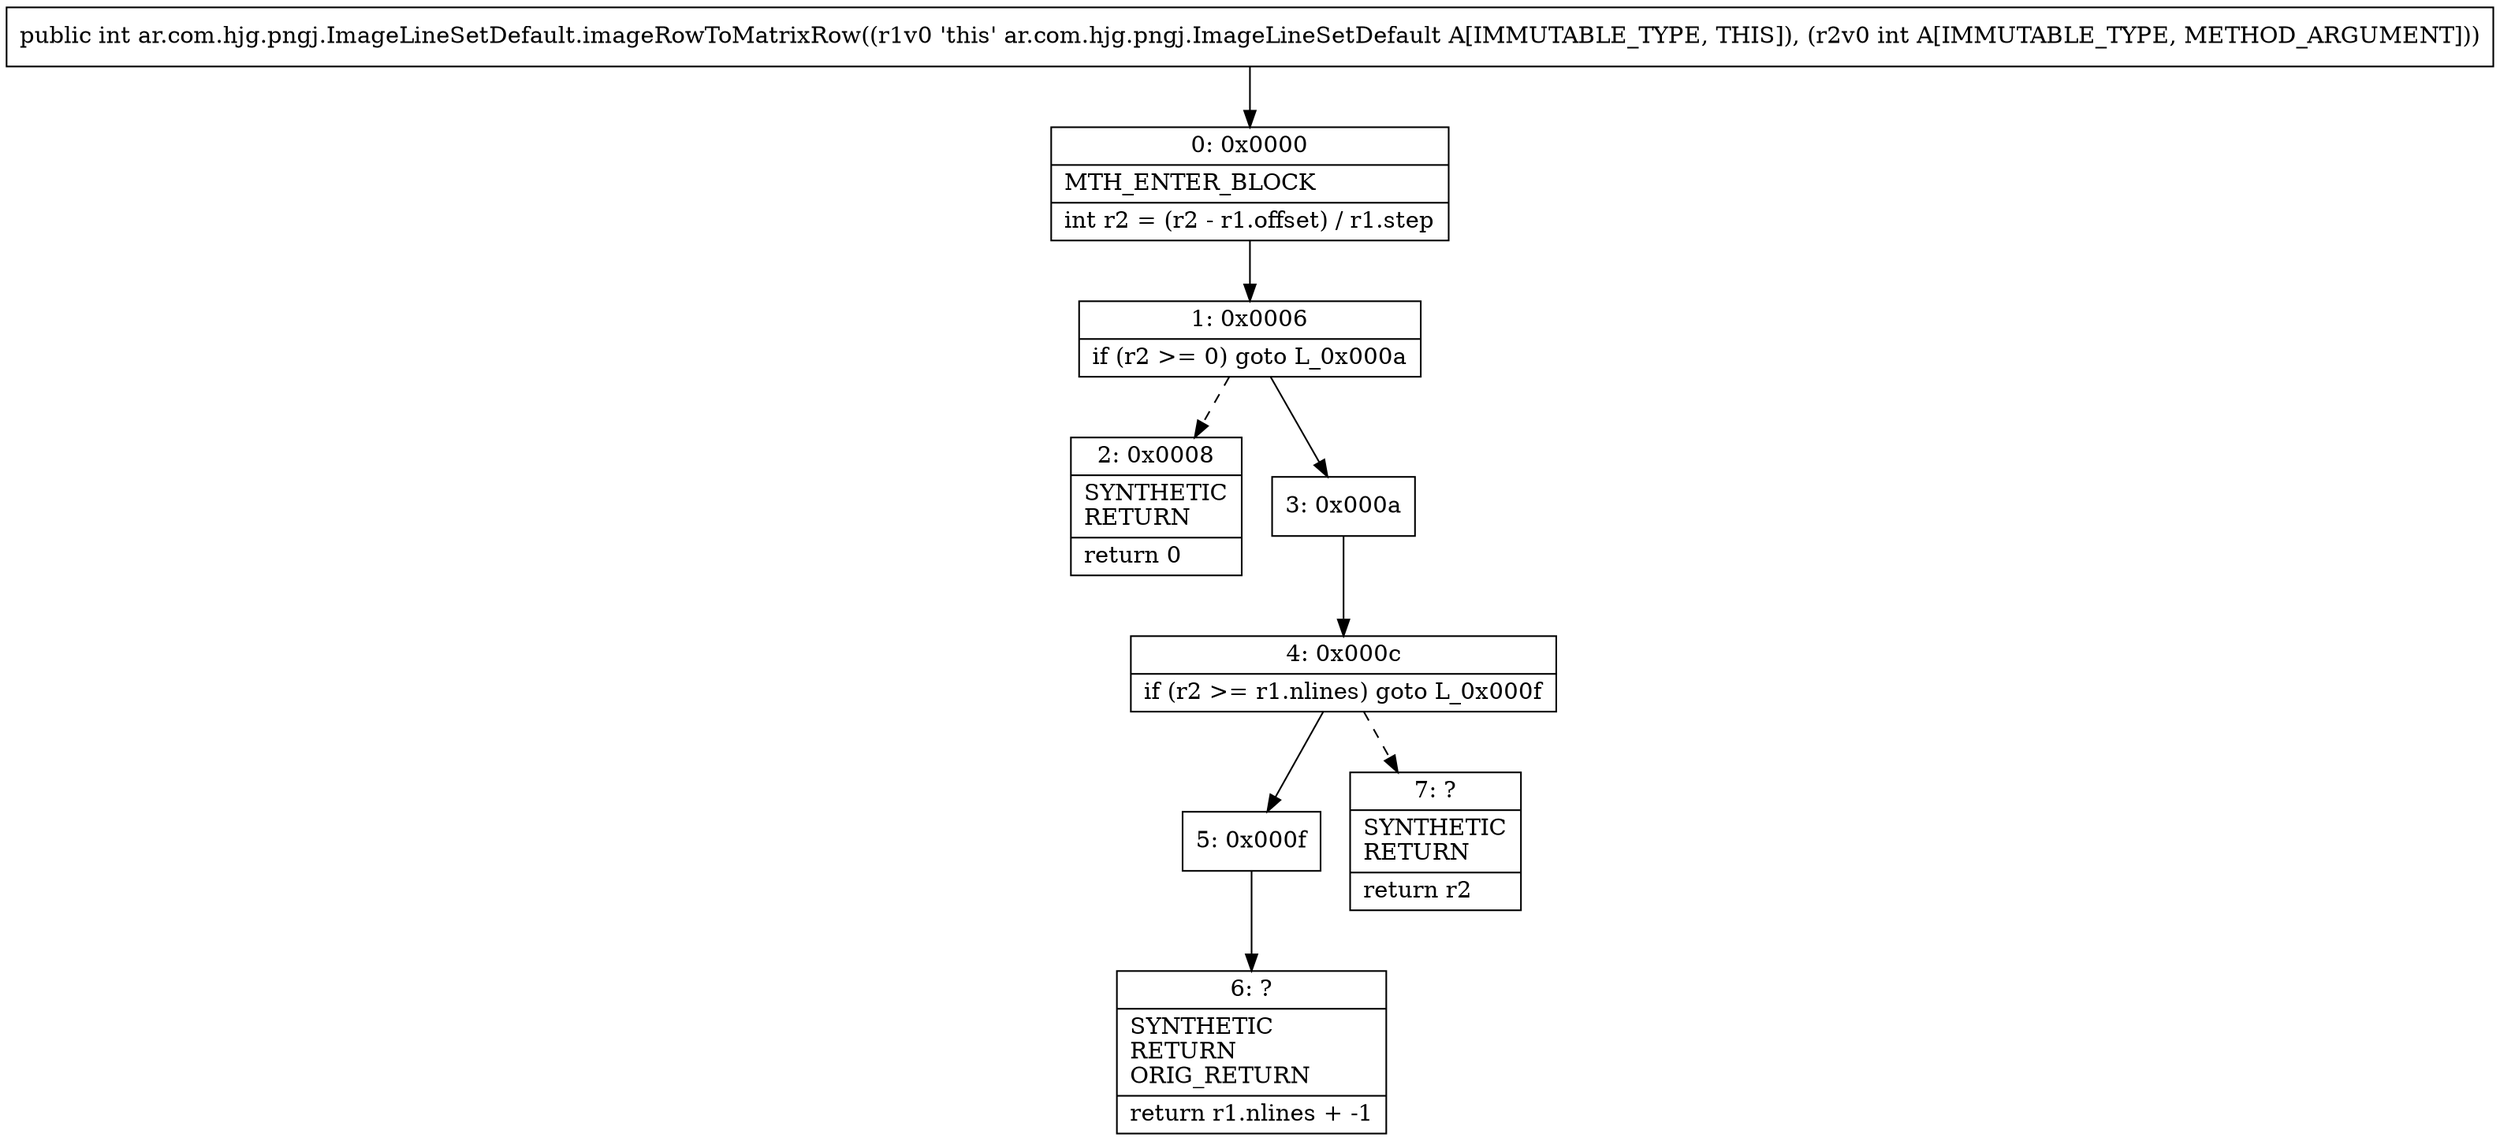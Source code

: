 digraph "CFG forar.com.hjg.pngj.ImageLineSetDefault.imageRowToMatrixRow(I)I" {
Node_0 [shape=record,label="{0\:\ 0x0000|MTH_ENTER_BLOCK\l|int r2 = (r2 \- r1.offset) \/ r1.step\l}"];
Node_1 [shape=record,label="{1\:\ 0x0006|if (r2 \>= 0) goto L_0x000a\l}"];
Node_2 [shape=record,label="{2\:\ 0x0008|SYNTHETIC\lRETURN\l|return 0\l}"];
Node_3 [shape=record,label="{3\:\ 0x000a}"];
Node_4 [shape=record,label="{4\:\ 0x000c|if (r2 \>= r1.nlines) goto L_0x000f\l}"];
Node_5 [shape=record,label="{5\:\ 0x000f}"];
Node_6 [shape=record,label="{6\:\ ?|SYNTHETIC\lRETURN\lORIG_RETURN\l|return r1.nlines + \-1\l}"];
Node_7 [shape=record,label="{7\:\ ?|SYNTHETIC\lRETURN\l|return r2\l}"];
MethodNode[shape=record,label="{public int ar.com.hjg.pngj.ImageLineSetDefault.imageRowToMatrixRow((r1v0 'this' ar.com.hjg.pngj.ImageLineSetDefault A[IMMUTABLE_TYPE, THIS]), (r2v0 int A[IMMUTABLE_TYPE, METHOD_ARGUMENT])) }"];
MethodNode -> Node_0;
Node_0 -> Node_1;
Node_1 -> Node_2[style=dashed];
Node_1 -> Node_3;
Node_3 -> Node_4;
Node_4 -> Node_5;
Node_4 -> Node_7[style=dashed];
Node_5 -> Node_6;
}

